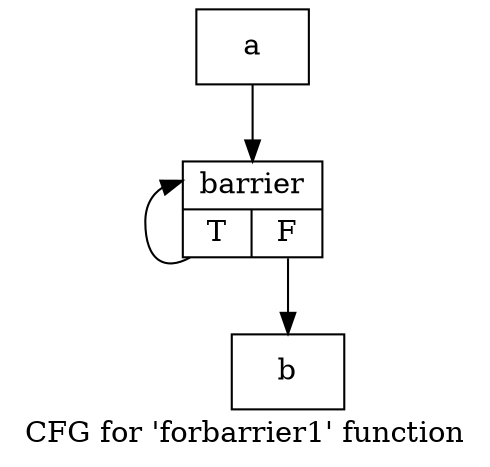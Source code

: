 digraph "CFG for 'forbarrier1' function" {
	label="CFG for 'forbarrier1' function";

	Node0x3166720 [shape=record,label="{a}"];
	Node0x3166720 -> Node0x31651d0;
	Node0x31651d0 [shape=record,label="{barrier|{<s0>T|<s1>F}}"];
	Node0x31651d0:s0 -> Node0x31651d0;
	Node0x31651d0:s1 -> Node0x31663c0;
	Node0x31663c0 [shape=record,label="{b}"];
}
